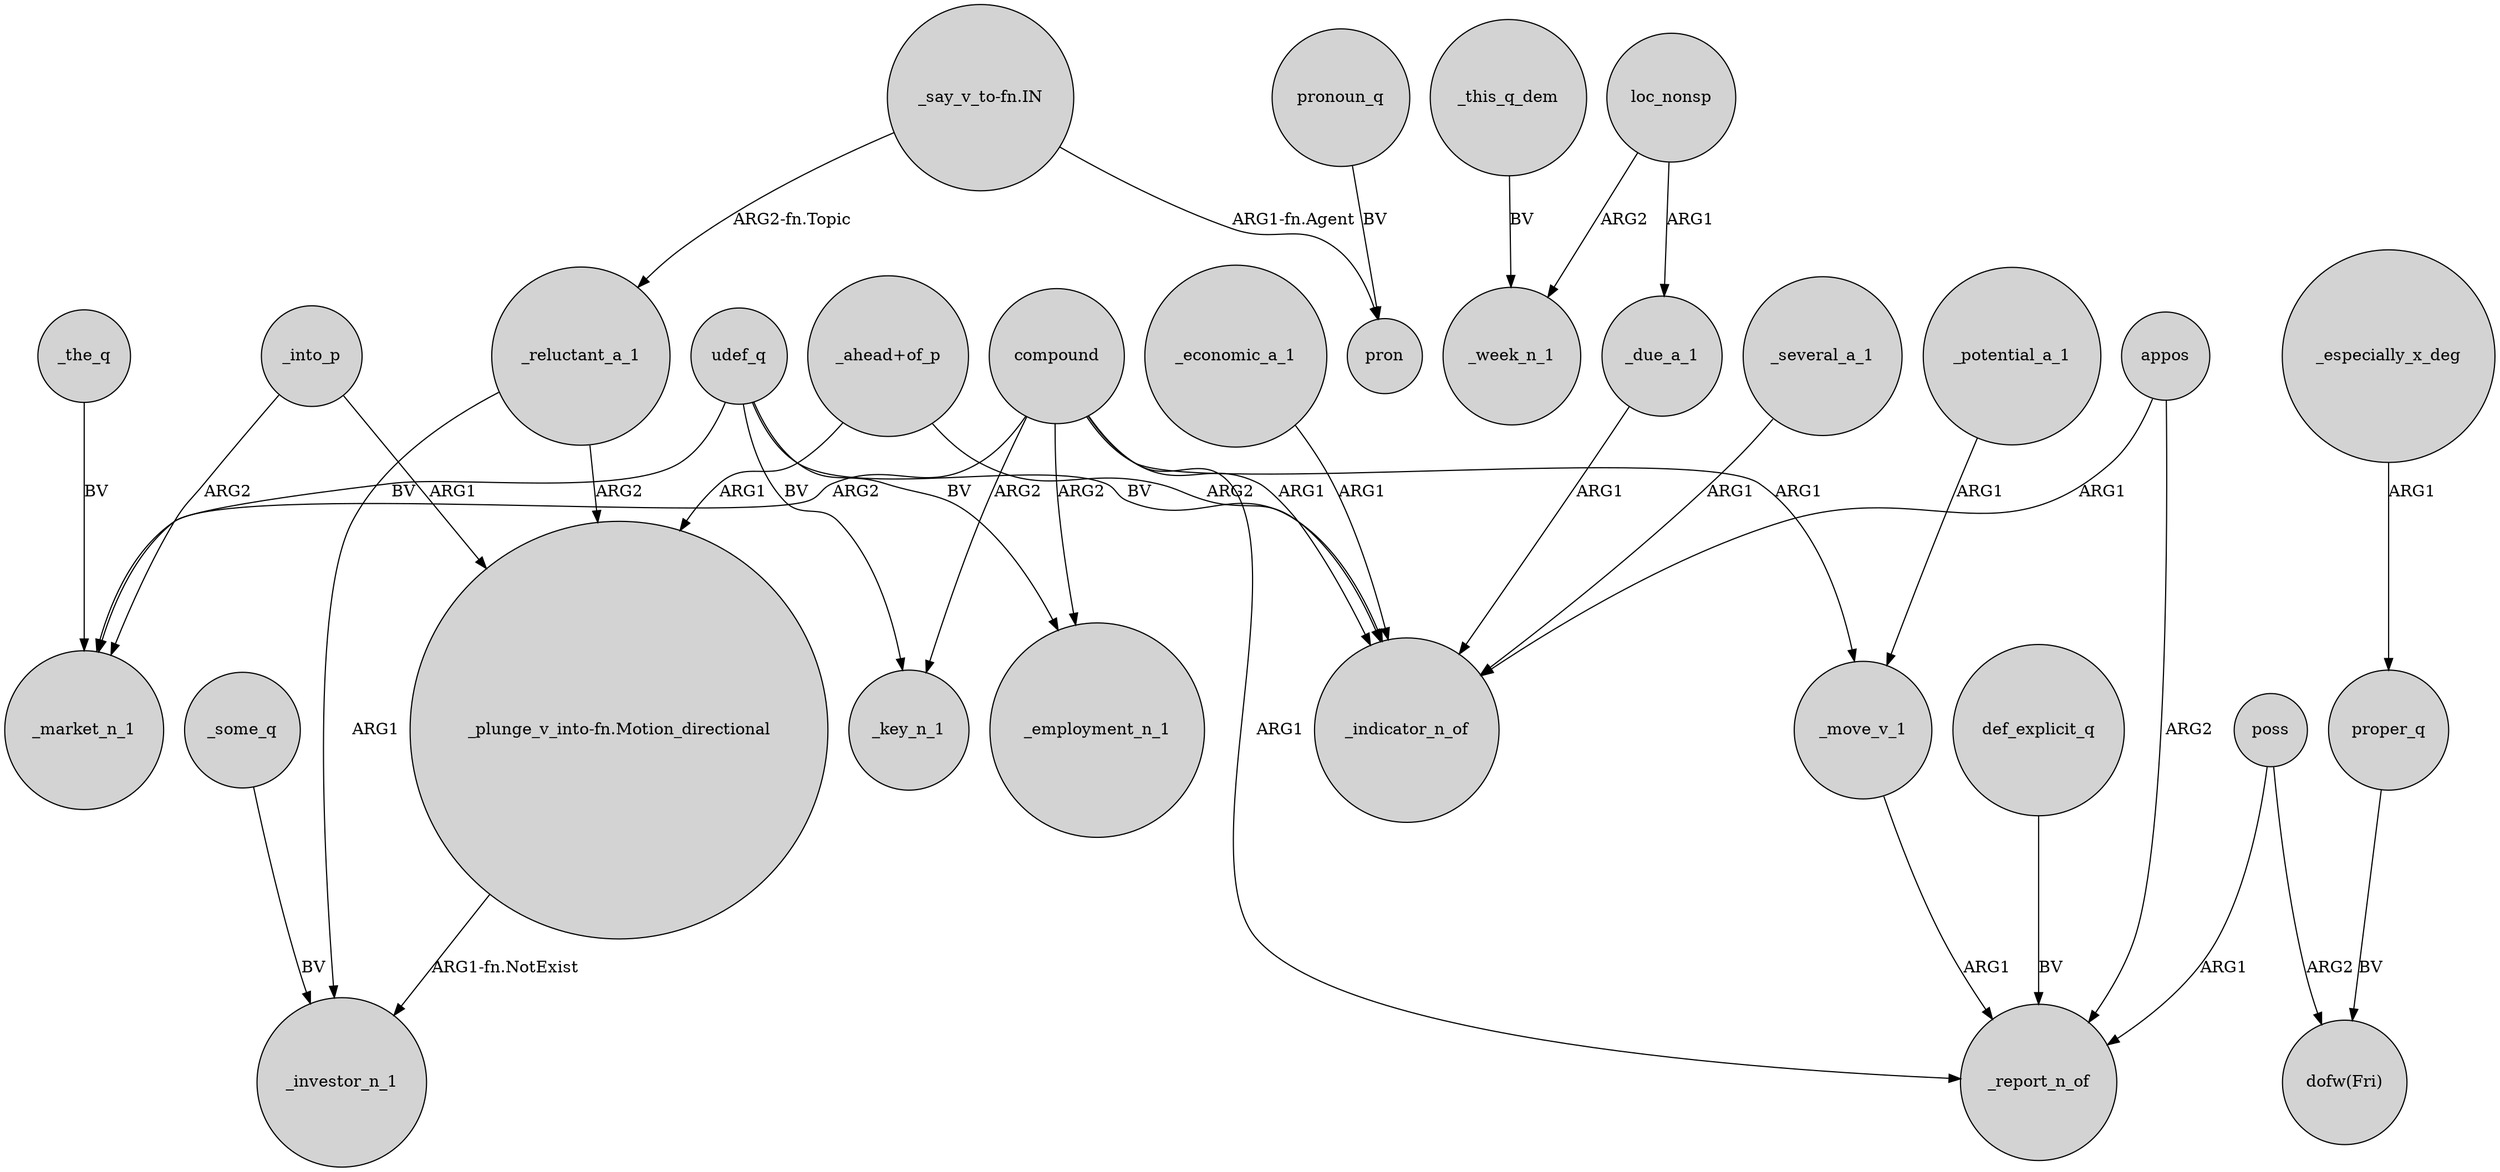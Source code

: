 digraph {
	node [shape=circle style=filled]
	compound -> _market_n_1 [label=ARG2]
	proper_q -> "dofw(Fri)" [label=BV]
	compound -> _report_n_of [label=ARG1]
	compound -> _key_n_1 [label=ARG2]
	_some_q -> _investor_n_1 [label=BV]
	"_plunge_v_into-fn.Motion_directional" -> _investor_n_1 [label="ARG1-fn.NotExist"]
	udef_q -> _employment_n_1 [label=BV]
	udef_q -> _key_n_1 [label=BV]
	poss -> _report_n_of [label=ARG1]
	_potential_a_1 -> _move_v_1 [label=ARG1]
	"_say_v_to-fn.IN" -> _reluctant_a_1 [label="ARG2-fn.Topic"]
	compound -> _indicator_n_of [label=ARG1]
	udef_q -> _indicator_n_of [label=BV]
	_especially_x_deg -> proper_q [label=ARG1]
	_several_a_1 -> _indicator_n_of [label=ARG1]
	_reluctant_a_1 -> "_plunge_v_into-fn.Motion_directional" [label=ARG2]
	udef_q -> _market_n_1 [label=BV]
	loc_nonsp -> _due_a_1 [label=ARG1]
	compound -> _move_v_1 [label=ARG1]
	pronoun_q -> pron [label=BV]
	_economic_a_1 -> _indicator_n_of [label=ARG1]
	loc_nonsp -> _week_n_1 [label=ARG2]
	_this_q_dem -> _week_n_1 [label=BV]
	poss -> "dofw(Fri)" [label=ARG2]
	"_ahead+of_p" -> "_plunge_v_into-fn.Motion_directional" [label=ARG1]
	_into_p -> "_plunge_v_into-fn.Motion_directional" [label=ARG1]
	"_say_v_to-fn.IN" -> pron [label="ARG1-fn.Agent"]
	_move_v_1 -> _report_n_of [label=ARG1]
	_due_a_1 -> _indicator_n_of [label=ARG1]
	_reluctant_a_1 -> _investor_n_1 [label=ARG1]
	appos -> _indicator_n_of [label=ARG1]
	compound -> _employment_n_1 [label=ARG2]
	_into_p -> _market_n_1 [label=ARG2]
	appos -> _report_n_of [label=ARG2]
	_the_q -> _market_n_1 [label=BV]
	def_explicit_q -> _report_n_of [label=BV]
	"_ahead+of_p" -> _indicator_n_of [label=ARG2]
}
